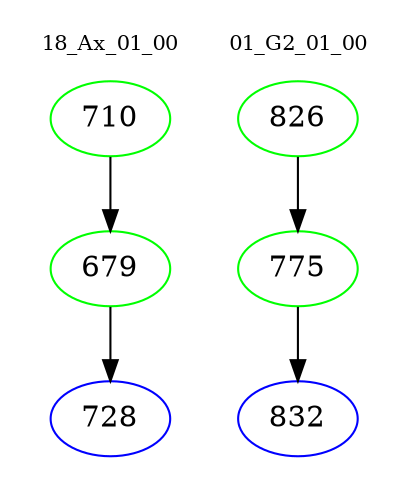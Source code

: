 digraph{
subgraph cluster_0 {
color = white
label = "18_Ax_01_00";
fontsize=10;
T0_710 [label="710", color="green"]
T0_710 -> T0_679 [color="black"]
T0_679 [label="679", color="green"]
T0_679 -> T0_728 [color="black"]
T0_728 [label="728", color="blue"]
}
subgraph cluster_1 {
color = white
label = "01_G2_01_00";
fontsize=10;
T1_826 [label="826", color="green"]
T1_826 -> T1_775 [color="black"]
T1_775 [label="775", color="green"]
T1_775 -> T1_832 [color="black"]
T1_832 [label="832", color="blue"]
}
}
